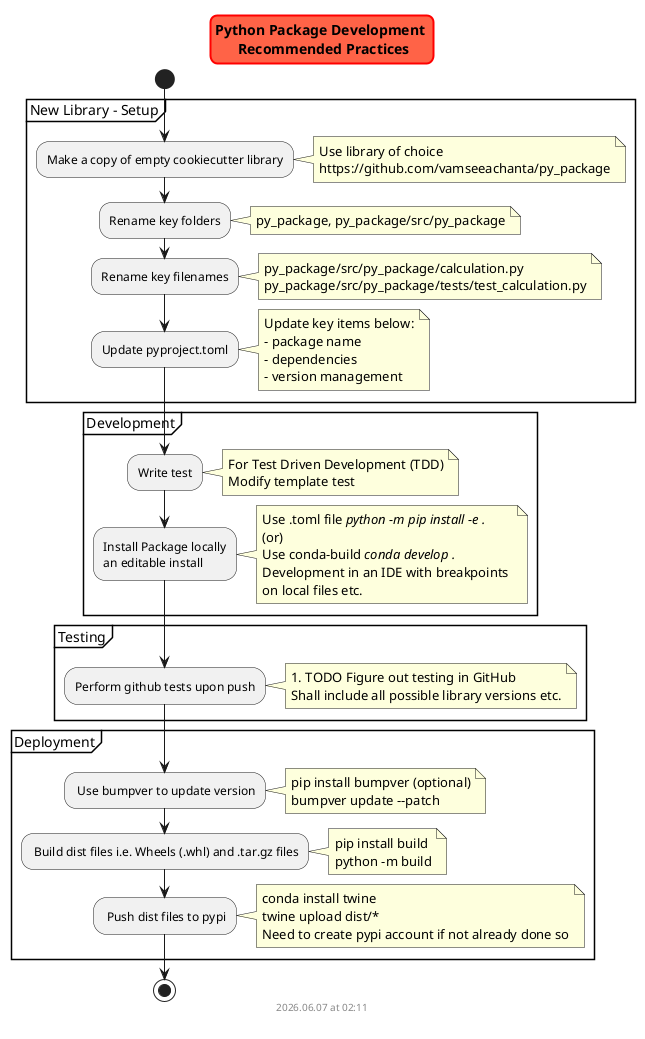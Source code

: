 @startuml package_development
skinparam titleBorderRoundCorner 15
skinparam titleBorderThickness 2
skinparam titleBorderColor red
skinparam titleBackgroundColor Tomato

title Python Package Development \n Recommended Practices

start

    partition "New Library - Setup" {


        :Make a copy of empty cookiecutter library;
            note right
                Use library of choice
                https://github.com/vamseeachanta/py_package
            end note

        :Rename key folders;
            note right
                py_package, py_package/src/py_package
            end note

        :Rename key filenames;
            note right
                py_package/src/py_package/calculation.py
                py_package/src/py_package/tests/test_calculation.py
            end note

        :Update pyproject.toml;
            note right
                Update key items below:
                - package name
                - dependencies
                - version management
            end note
    }

    partition "Development" {
    :Write test;
        note right
            For Test Driven Development (TDD)
            Modify template test
        end note
    :Install Package locally 
    an editable install;
        note right
            Use .toml file //python -m pip install -e .//
            (or)
            Use conda-build //conda develop .//
            Development in an IDE with breakpoints 
            on local files etc.
        end note
    }

    partition "Testing" {
    :Perform github tests upon push;
        note right
            #TODO Figure out testing in GitHub
            Shall include all possible library versions etc.
        end note
    }


    partition "Deployment" {
    : Use bumpver to update version;
        note right
            pip install bumpver (optional)
            bumpver update --patch
        end note
    : Build dist files i.e. Wheels (.whl) and .tar.gz files;
        note right
            pip install build
            python -m build
        end note
    : Push dist files to pypi;
        note right
            conda install twine
            twine upload dist/*
            Need to create pypi account if not already done so
        end note
    }

stop

footer
%date("yyyy.MM.dd' at 'HH:mm")
%filename()
end footer

@enduml